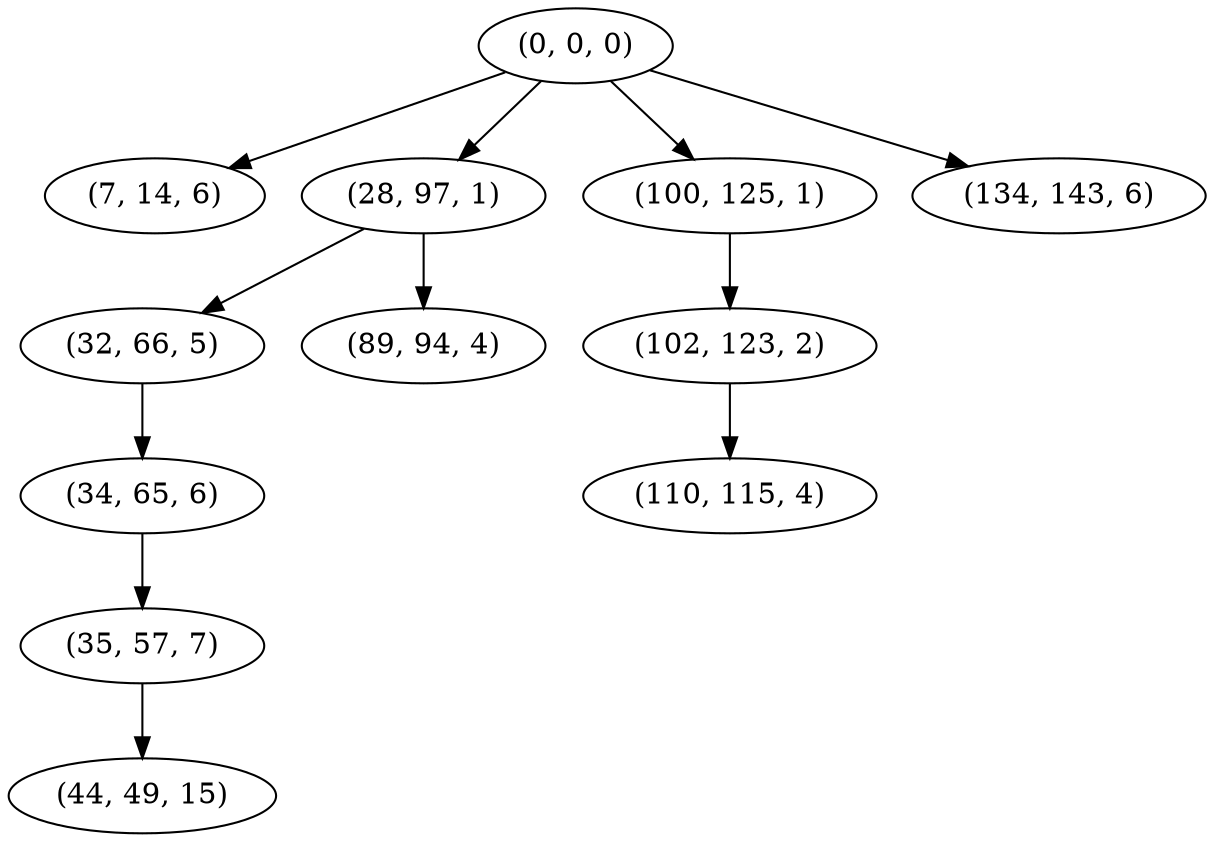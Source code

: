 digraph tree {
    "(0, 0, 0)";
    "(7, 14, 6)";
    "(28, 97, 1)";
    "(32, 66, 5)";
    "(34, 65, 6)";
    "(35, 57, 7)";
    "(44, 49, 15)";
    "(89, 94, 4)";
    "(100, 125, 1)";
    "(102, 123, 2)";
    "(110, 115, 4)";
    "(134, 143, 6)";
    "(0, 0, 0)" -> "(7, 14, 6)";
    "(0, 0, 0)" -> "(28, 97, 1)";
    "(0, 0, 0)" -> "(100, 125, 1)";
    "(0, 0, 0)" -> "(134, 143, 6)";
    "(28, 97, 1)" -> "(32, 66, 5)";
    "(28, 97, 1)" -> "(89, 94, 4)";
    "(32, 66, 5)" -> "(34, 65, 6)";
    "(34, 65, 6)" -> "(35, 57, 7)";
    "(35, 57, 7)" -> "(44, 49, 15)";
    "(100, 125, 1)" -> "(102, 123, 2)";
    "(102, 123, 2)" -> "(110, 115, 4)";
}
